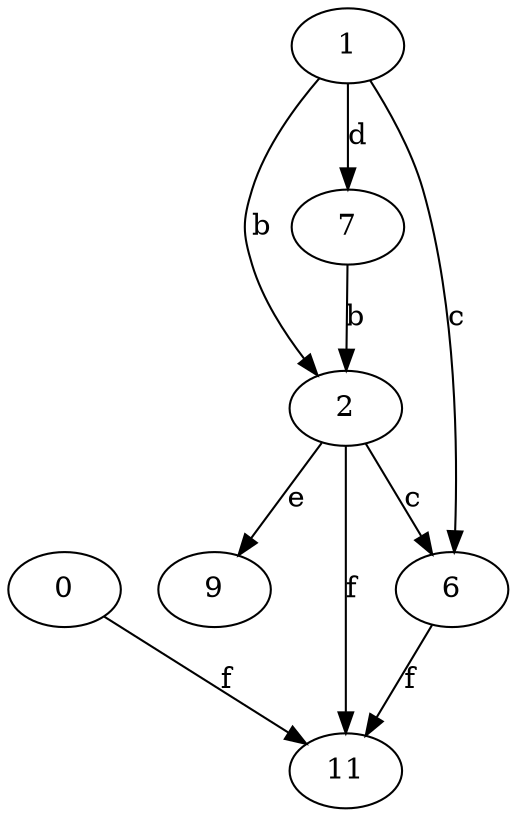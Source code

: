 strict digraph  {
0;
1;
2;
6;
7;
9;
11;
0 -> 11  [label=f];
1 -> 2  [label=b];
1 -> 6  [label=c];
1 -> 7  [label=d];
2 -> 6  [label=c];
2 -> 9  [label=e];
2 -> 11  [label=f];
6 -> 11  [label=f];
7 -> 2  [label=b];
}
